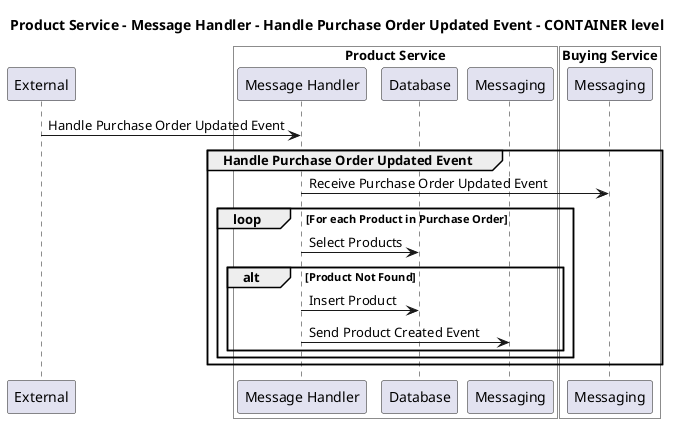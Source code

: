 @startuml

title Product Service - Message Handler - Handle Purchase Order Updated Event - CONTAINER level

participant "External" as C4InterFlow.SoftwareSystems.ExternalSystem

box "Product Service" #White
    participant "Message Handler" as ECommercePlatform.SoftwareSystems.ProductService.Containers.MessageHandler
    participant "Database" as ECommercePlatform.SoftwareSystems.ProductService.Containers.Database
    participant "Messaging" as ECommercePlatform.SoftwareSystems.ProductService.Containers.Messaging
end box


box "Buying Service" #White
    participant "Messaging" as ECommercePlatform.SoftwareSystems.BuyingService.Containers.Messaging
end box


C4InterFlow.SoftwareSystems.ExternalSystem -> ECommercePlatform.SoftwareSystems.ProductService.Containers.MessageHandler : Handle Purchase Order Updated Event
group Handle Purchase Order Updated Event
ECommercePlatform.SoftwareSystems.ProductService.Containers.MessageHandler -> ECommercePlatform.SoftwareSystems.BuyingService.Containers.Messaging : Receive Purchase Order Updated Event
loop For each Product in Purchase Order
ECommercePlatform.SoftwareSystems.ProductService.Containers.MessageHandler -> ECommercePlatform.SoftwareSystems.ProductService.Containers.Database : Select Products
alt Product Not Found
ECommercePlatform.SoftwareSystems.ProductService.Containers.MessageHandler -> ECommercePlatform.SoftwareSystems.ProductService.Containers.Database : Insert Product
ECommercePlatform.SoftwareSystems.ProductService.Containers.MessageHandler -> ECommercePlatform.SoftwareSystems.ProductService.Containers.Messaging : Send Product Created Event
end
end
end


@enduml
